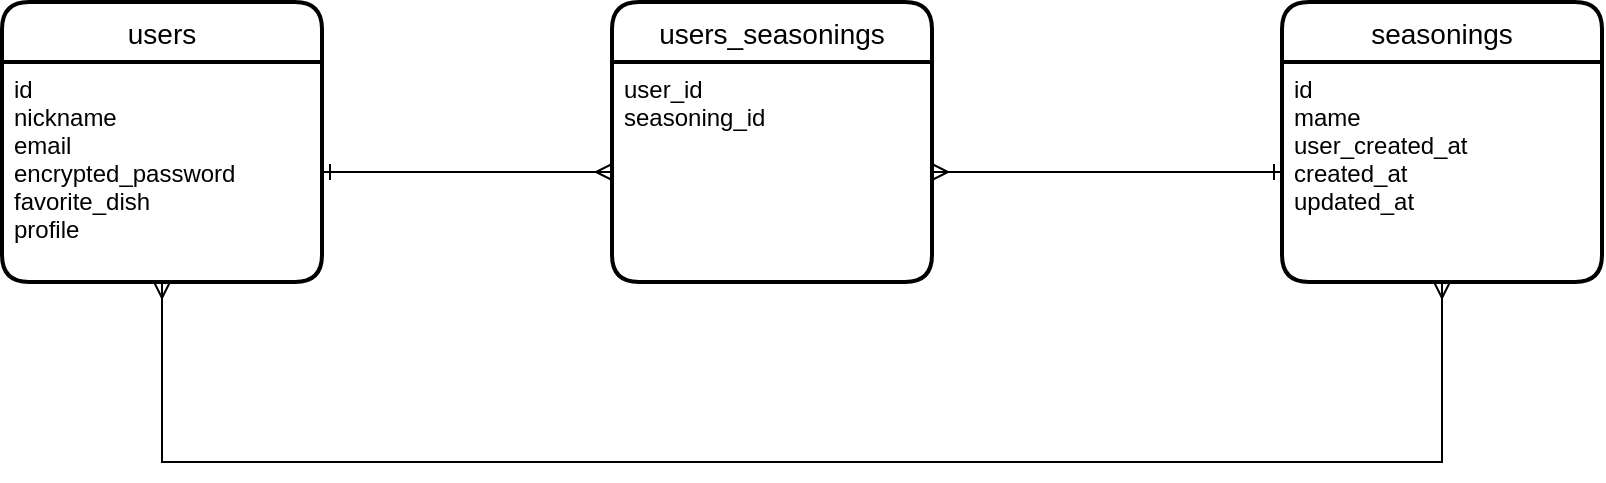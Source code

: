 <mxfile version="13.10.0" type="embed">
    <diagram id="jSSFoxD6s-2fBfZ_9Xhc" name="ページ1">
        <mxGraphModel dx="1580" dy="2300" grid="1" gridSize="10" guides="1" tooltips="1" connect="1" arrows="1" fold="1" page="1" pageScale="1" pageWidth="1169" pageHeight="827" math="0" shadow="0">
            <root>
                <mxCell id="0"/>
                <mxCell id="1" parent="0"/>
                <mxCell id="104" value="users" style="swimlane;childLayout=stackLayout;horizontal=1;startSize=30;horizontalStack=0;rounded=1;fontSize=14;fontStyle=0;strokeWidth=2;resizeParent=0;resizeLast=1;shadow=0;dashed=0;align=center;" parent="1" vertex="1">
                    <mxGeometry x="200" y="160" width="160" height="140" as="geometry"/>
                </mxCell>
                <mxCell id="105" value="id&#10;nickname&#10;email&#10;encrypted_password&#10;favorite_dish&#10;profile" style="align=left;strokeColor=none;fillColor=none;spacingLeft=4;fontSize=12;verticalAlign=top;resizable=0;rotatable=0;part=1;" parent="104" vertex="1">
                    <mxGeometry y="30" width="160" height="110" as="geometry"/>
                </mxCell>
                <mxCell id="106" value="seasonings" style="swimlane;childLayout=stackLayout;horizontal=1;startSize=30;horizontalStack=0;rounded=1;fontSize=14;fontStyle=0;strokeWidth=2;resizeParent=0;resizeLast=1;shadow=0;dashed=0;align=center;" parent="1" vertex="1">
                    <mxGeometry x="840" y="160" width="160" height="140" as="geometry"/>
                </mxCell>
                <mxCell id="107" value="id&#10;mame&#10;user_created_at&#10;created_at&#10;updated_at" style="align=left;strokeColor=none;fillColor=none;spacingLeft=4;fontSize=12;verticalAlign=top;resizable=0;rotatable=0;part=1;" parent="106" vertex="1">
                    <mxGeometry y="30" width="160" height="110" as="geometry"/>
                </mxCell>
                <mxCell id="139" value="users_seasonings" style="swimlane;childLayout=stackLayout;horizontal=1;startSize=30;horizontalStack=0;rounded=1;fontSize=14;fontStyle=0;strokeWidth=2;resizeParent=0;resizeLast=1;shadow=0;dashed=0;align=center;" parent="1" vertex="1">
                    <mxGeometry x="505" y="160" width="160" height="140" as="geometry"/>
                </mxCell>
                <mxCell id="140" value="user_id&#10;seasoning_id" style="align=left;strokeColor=none;fillColor=none;spacingLeft=4;fontSize=12;verticalAlign=top;resizable=0;rotatable=0;part=1;" parent="139" vertex="1">
                    <mxGeometry y="30" width="160" height="110" as="geometry"/>
                </mxCell>
                <mxCell id="143" style="edgeStyle=orthogonalEdgeStyle;rounded=0;orthogonalLoop=1;jettySize=auto;html=1;startArrow=ERmany;startFill=0;endArrow=ERmany;endFill=0;" parent="1" source="105" target="107" edge="1">
                    <mxGeometry relative="1" as="geometry">
                        <Array as="points">
                            <mxPoint x="280" y="390"/>
                            <mxPoint x="920" y="390"/>
                        </Array>
                    </mxGeometry>
                </mxCell>
                <mxCell id="145" style="edgeStyle=orthogonalEdgeStyle;rounded=0;orthogonalLoop=1;jettySize=auto;html=1;exitX=1;exitY=0.5;exitDx=0;exitDy=0;entryX=0;entryY=0.5;entryDx=0;entryDy=0;startArrow=ERmany;startFill=0;endArrow=ERone;endFill=0;" edge="1" parent="1" source="140" target="107">
                    <mxGeometry relative="1" as="geometry"/>
                </mxCell>
                <mxCell id="147" style="edgeStyle=orthogonalEdgeStyle;rounded=0;orthogonalLoop=1;jettySize=auto;html=1;exitX=1;exitY=0.5;exitDx=0;exitDy=0;startArrow=ERone;startFill=0;endArrow=ERmany;endFill=0;" edge="1" parent="1" source="105" target="140">
                    <mxGeometry relative="1" as="geometry"/>
                </mxCell>
            </root>
        </mxGraphModel>
    </diagram>
</mxfile>